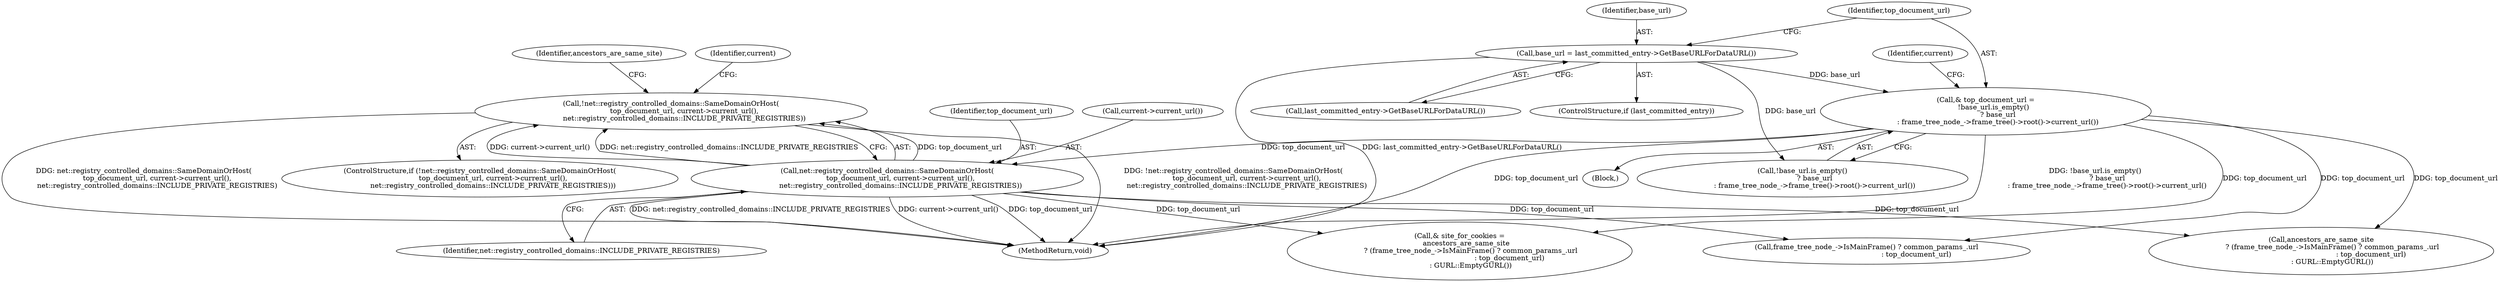 digraph "0_Chrome_07fbae50670ea44e35e1d554db1bbece7fe3711f@API" {
"1000279" [label="(Call,!net::registry_controlled_domains::SameDomainOrHost(\n            top_document_url, current->current_url(),\n            net::registry_controlled_domains::INCLUDE_PRIVATE_REGISTRIES))"];
"1000280" [label="(Call,net::registry_controlled_domains::SameDomainOrHost(\n            top_document_url, current->current_url(),\n            net::registry_controlled_domains::INCLUDE_PRIVATE_REGISTRIES))"];
"1000258" [label="(Call,& top_document_url =\n       !base_url.is_empty()\n           ? base_url\n           : frame_tree_node_->frame_tree()->root()->current_url())"];
"1000254" [label="(Call,base_url = last_committed_entry->GetBaseURLForDataURL())"];
"1000107" [label="(Block,)"];
"1000375" [label="(MethodReturn,void)"];
"1000280" [label="(Call,net::registry_controlled_domains::SameDomainOrHost(\n            top_document_url, current->current_url(),\n            net::registry_controlled_domains::INCLUDE_PRIVATE_REGISTRIES))"];
"1000281" [label="(Identifier,top_document_url)"];
"1000278" [label="(ControlStructure,if (!net::registry_controlled_domains::SameDomainOrHost(\n            top_document_url, current->current_url(),\n            net::registry_controlled_domains::INCLUDE_PRIVATE_REGISTRIES)))"];
"1000260" [label="(Call,!base_url.is_empty()\n           ? base_url\n           : frame_tree_node_->frame_tree()->root()->current_url())"];
"1000259" [label="(Identifier,top_document_url)"];
"1000283" [label="(Identifier,net::registry_controlled_domains::INCLUDE_PRIVATE_REGISTRIES)"];
"1000258" [label="(Call,& top_document_url =\n       !base_url.is_empty()\n           ? base_url\n           : frame_tree_node_->frame_tree()->root()->current_url())"];
"1000256" [label="(Call,last_committed_entry->GetBaseURLForDataURL())"];
"1000254" [label="(Call,base_url = last_committed_entry->GetBaseURLForDataURL())"];
"1000279" [label="(Call,!net::registry_controlled_domains::SameDomainOrHost(\n            top_document_url, current->current_url(),\n            net::registry_controlled_domains::INCLUDE_PRIVATE_REGISTRIES))"];
"1000255" [label="(Identifier,base_url)"];
"1000294" [label="(Call,ancestors_are_same_site\n          ? (frame_tree_node_->IsMainFrame() ? common_params_.url\n                                             : top_document_url)\n          : GURL::EmptyGURL())"];
"1000282" [label="(Call,current->current_url())"];
"1000286" [label="(Identifier,ancestors_are_same_site)"];
"1000292" [label="(Call,& site_for_cookies =\n      ancestors_are_same_site\n          ? (frame_tree_node_->IsMainFrame() ? common_params_.url\n                                             : top_document_url)\n          : GURL::EmptyGURL())"];
"1000296" [label="(Call,frame_tree_node_->IsMainFrame() ? common_params_.url\n                                             : top_document_url)"];
"1000267" [label="(Identifier,current)"];
"1000252" [label="(ControlStructure,if (last_committed_entry))"];
"1000289" [label="(Identifier,current)"];
"1000279" -> "1000278"  [label="AST: "];
"1000279" -> "1000280"  [label="CFG: "];
"1000280" -> "1000279"  [label="AST: "];
"1000286" -> "1000279"  [label="CFG: "];
"1000289" -> "1000279"  [label="CFG: "];
"1000279" -> "1000375"  [label="DDG: net::registry_controlled_domains::SameDomainOrHost(\n            top_document_url, current->current_url(),\n            net::registry_controlled_domains::INCLUDE_PRIVATE_REGISTRIES)"];
"1000279" -> "1000375"  [label="DDG: !net::registry_controlled_domains::SameDomainOrHost(\n            top_document_url, current->current_url(),\n            net::registry_controlled_domains::INCLUDE_PRIVATE_REGISTRIES)"];
"1000280" -> "1000279"  [label="DDG: top_document_url"];
"1000280" -> "1000279"  [label="DDG: current->current_url()"];
"1000280" -> "1000279"  [label="DDG: net::registry_controlled_domains::INCLUDE_PRIVATE_REGISTRIES"];
"1000280" -> "1000283"  [label="CFG: "];
"1000281" -> "1000280"  [label="AST: "];
"1000282" -> "1000280"  [label="AST: "];
"1000283" -> "1000280"  [label="AST: "];
"1000280" -> "1000375"  [label="DDG: current->current_url()"];
"1000280" -> "1000375"  [label="DDG: top_document_url"];
"1000280" -> "1000375"  [label="DDG: net::registry_controlled_domains::INCLUDE_PRIVATE_REGISTRIES"];
"1000258" -> "1000280"  [label="DDG: top_document_url"];
"1000280" -> "1000292"  [label="DDG: top_document_url"];
"1000280" -> "1000294"  [label="DDG: top_document_url"];
"1000280" -> "1000296"  [label="DDG: top_document_url"];
"1000258" -> "1000107"  [label="AST: "];
"1000258" -> "1000260"  [label="CFG: "];
"1000259" -> "1000258"  [label="AST: "];
"1000260" -> "1000258"  [label="AST: "];
"1000267" -> "1000258"  [label="CFG: "];
"1000258" -> "1000375"  [label="DDG: top_document_url"];
"1000258" -> "1000375"  [label="DDG: !base_url.is_empty()\n           ? base_url\n           : frame_tree_node_->frame_tree()->root()->current_url()"];
"1000254" -> "1000258"  [label="DDG: base_url"];
"1000258" -> "1000292"  [label="DDG: top_document_url"];
"1000258" -> "1000294"  [label="DDG: top_document_url"];
"1000258" -> "1000296"  [label="DDG: top_document_url"];
"1000254" -> "1000252"  [label="AST: "];
"1000254" -> "1000256"  [label="CFG: "];
"1000255" -> "1000254"  [label="AST: "];
"1000256" -> "1000254"  [label="AST: "];
"1000259" -> "1000254"  [label="CFG: "];
"1000254" -> "1000375"  [label="DDG: last_committed_entry->GetBaseURLForDataURL()"];
"1000254" -> "1000260"  [label="DDG: base_url"];
}
